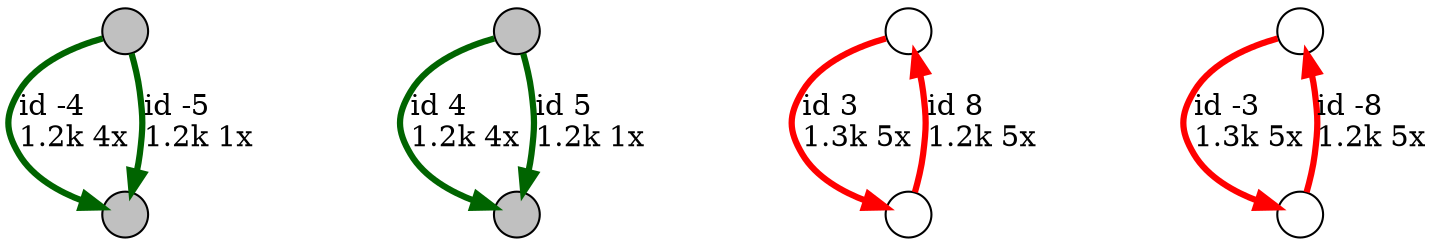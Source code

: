 digraph {
nodesep = 0.5;
node [shape = circle, label = "", height = 0.3];
"0" [style = "filled", fillcolor = "grey"];
"1" [style = "filled", fillcolor = "grey"];
"2" [style = "filled", fillcolor = "grey"];
"3" [style = "filled", fillcolor = "grey"];
"4" -> "5" [label = "id 3\l1.3k 5x", color = "red" , penwidth = 3] ;
"6" -> "7" [label = "id -3\l1.3k 5x", color = "red" , penwidth = 3] ;
"3" -> "2" [label = "id 4\l1.2k 4x", color = "darkgreen" , penwidth = 3] ;
"1" -> "0" [label = "id -4\l1.2k 4x", color = "darkgreen" , penwidth = 3] ;
"3" -> "2" [label = "id 5\l1.2k 1x", color = "darkgreen" , penwidth = 3] ;
"1" -> "0" [label = "id -5\l1.2k 1x", color = "darkgreen" , penwidth = 3] ;
"5" -> "4" [label = "id 8\l1.2k 5x", color = "red" , penwidth = 3] ;
"7" -> "6" [label = "id -8\l1.2k 5x", color = "red" , penwidth = 3] ;
}
